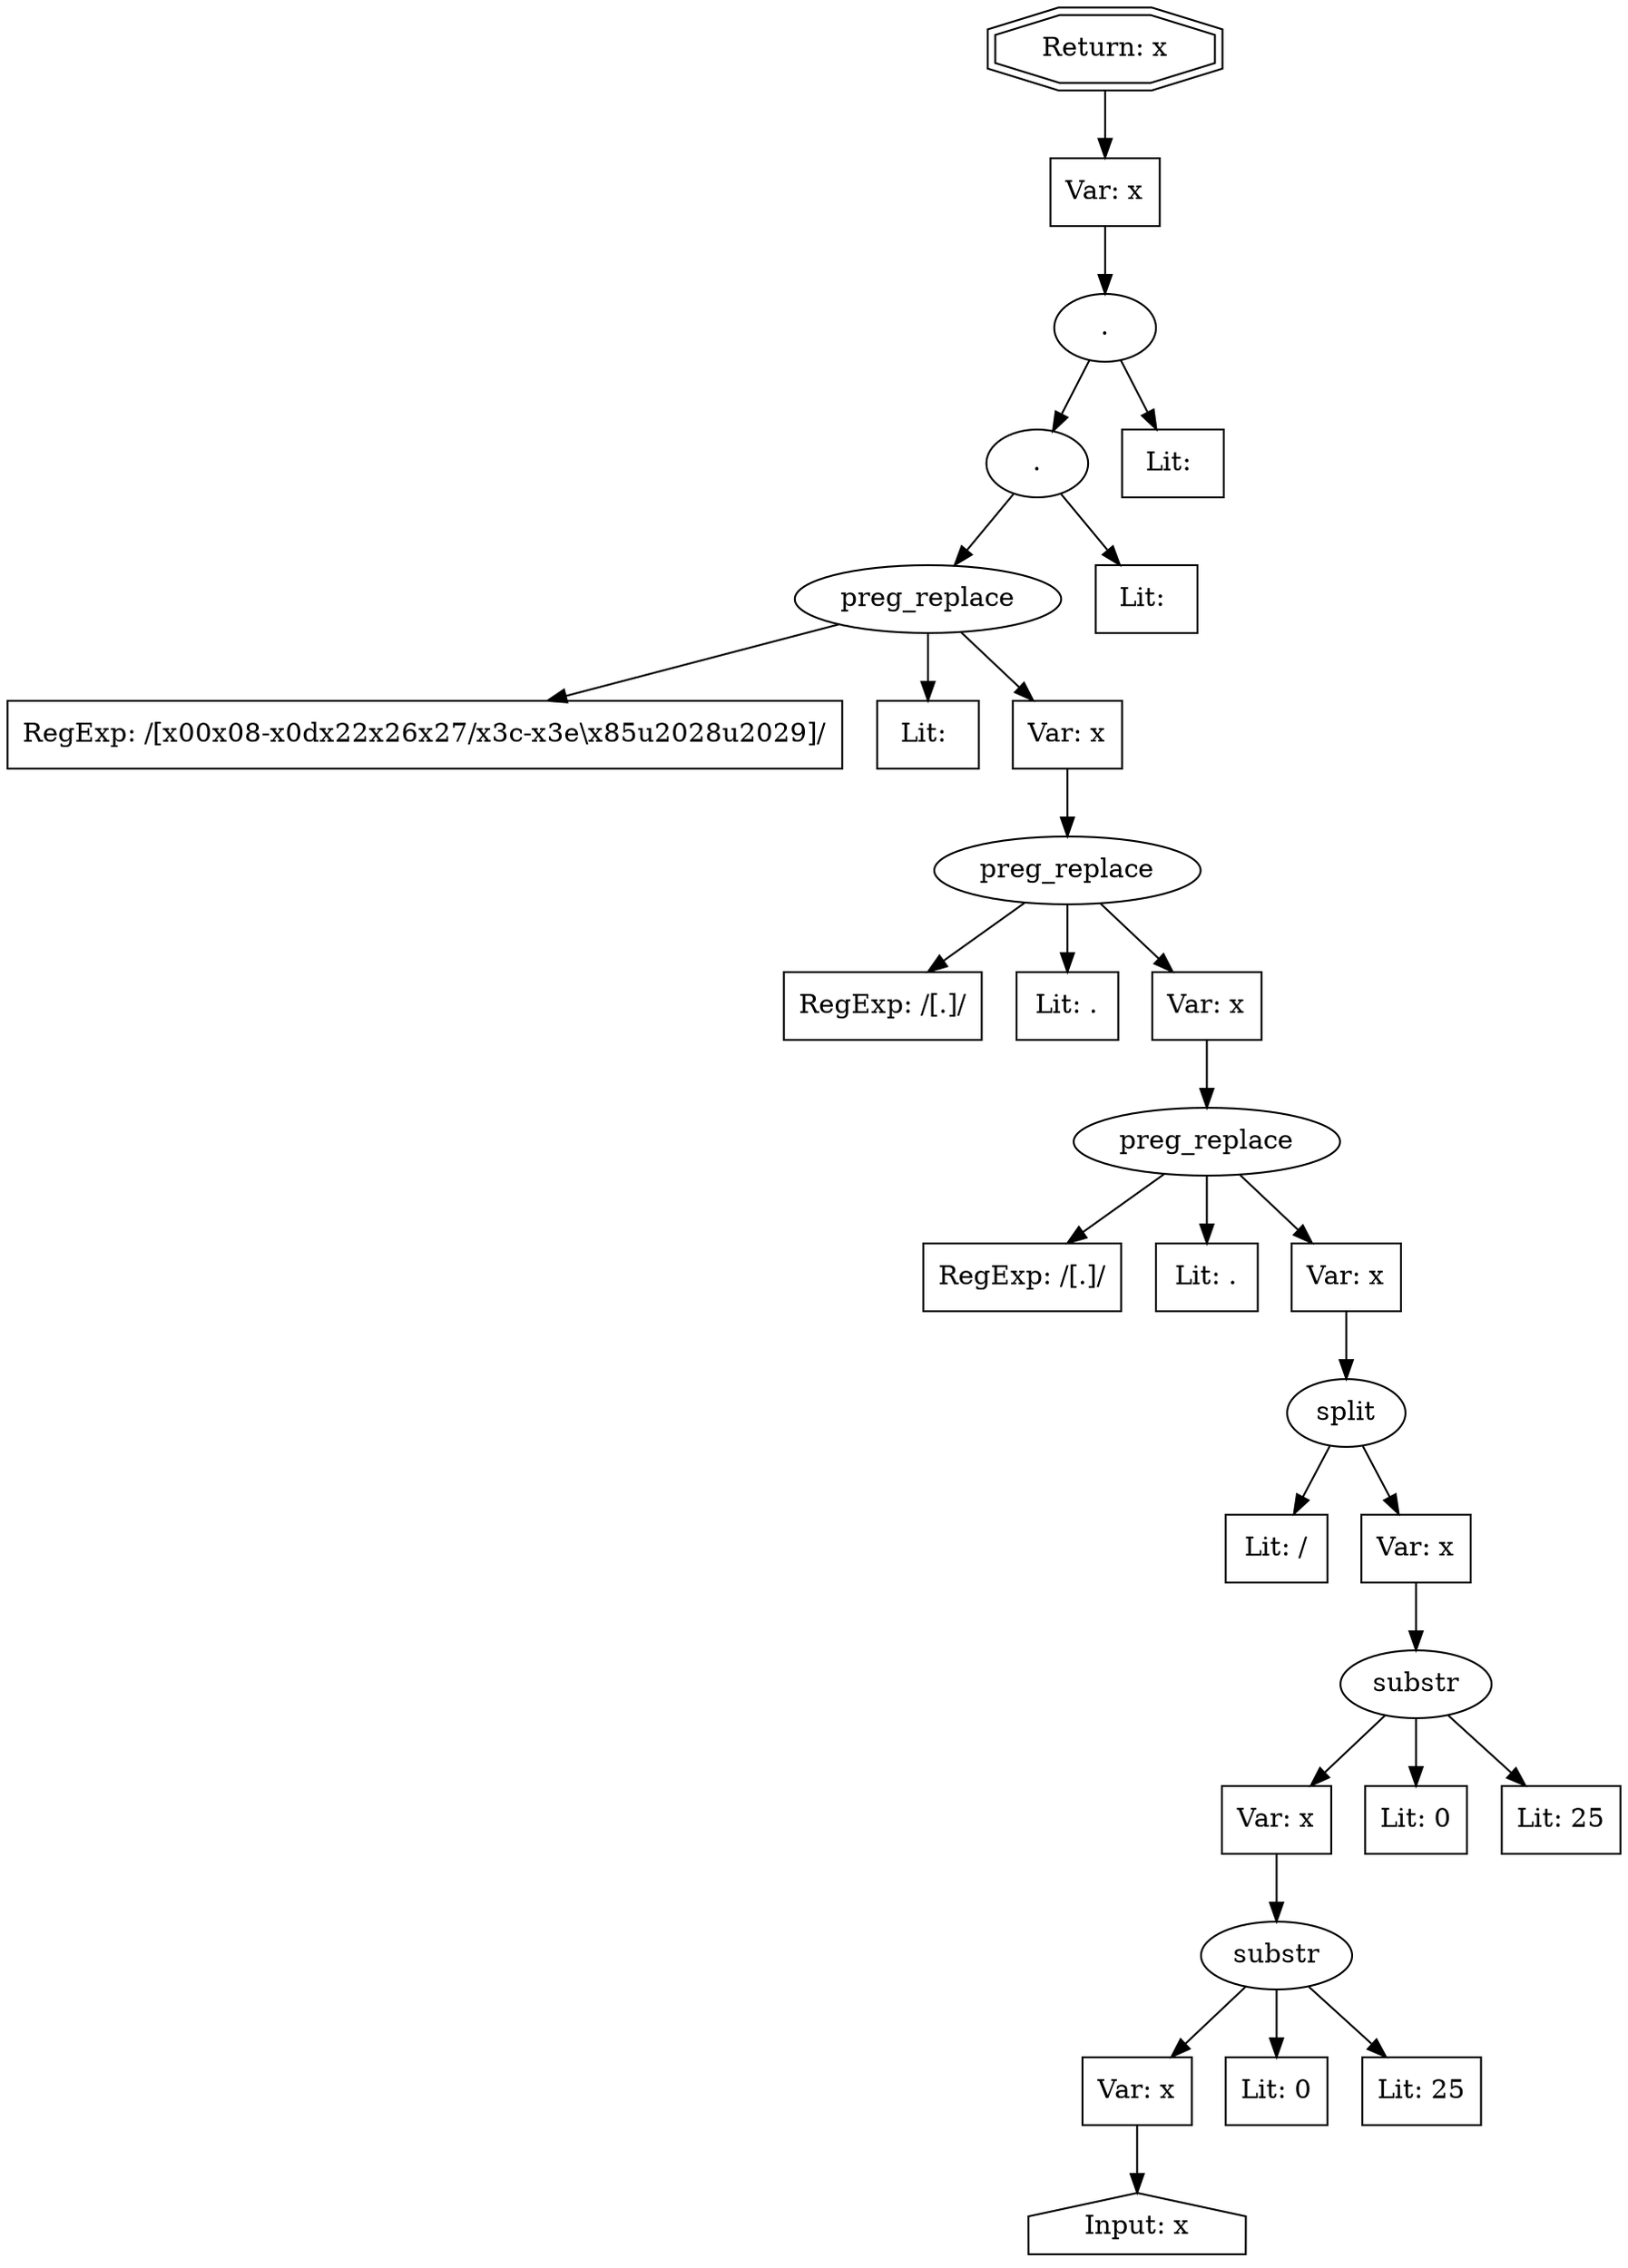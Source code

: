 // Finding: 14c2f5ac-6321-4a57-b8fb-83afe8c28dcb
// Finding.url: https://example21.com/research/#";};});taintfoxLog('a0e613fccfa146fb97369bb159b52304')//
// Finding.parentloc: https://example21.com/research/#";};});taintfoxLog('a0e613fccfa146fb97369bb159b52304')//
// Finding.domain: example21.com
// Finding.base_domain: example21.com
// Finding.source: location.href
// Finding.sink: eval
// Sanitizer.score: 56
// Sanitizer.name: Td
// Sanitizer.location: https://www.example22.com/gtm.js?id=GTM-W5SR4XD - Td:2534:58
// Finding.begin: 122
// Finding.end: 125
// Finding.original_uuid: 1cab9b0e-925c-4565-89e7-ab03f352e5a5
// Finding.TwentyFiveMillionFlowsId: 1588107044
// Finding.script: https://www.example22.com/gtm.js?id=GTM-W5SR4XD
// Finding.line: 3
// Exploit.uuid: a0e613fc-cfa1-46fb-9736-9bb159b52304
// Exploit.success: false
// Exploit.status: validated
// Exploit.method: C
// Exploit.type: js
// Exploit.token: Literal
// Exploit.content: =; Path=/; Expires=Thu, 01 Jan 1970 00:00:01 GMT;Domain=example21.com
// Exploit.quote_type: None
// Exploit.tag: None
// Exploit.break_out: ";};});
// Exploit.break_in: //
// Exploit.payload: ";};});taintfoxLog(1)//
// Exploit.begin_taint_url: 8
// Exploit.end_taint_url: 11
// Exploit.replace_begin_url: 25
// Exploit.replace_end_url: 25
// Exploit.replace_begin_param: 121
// Exploit.replace_end_param: 121
// Issues.LargestEncodeAttrStringChain: 0
// Issues.LargestTextFragmentEncodeChainLength: 0
// Issues.HasApproximation: true
// Issues.HasMissingImplementation: false
// Issues.HasInfiniteRegexWithFunctionReplacer: false
// Issues.MergedSplitAndJoins: true
// Issues.HasUrlInRhsOfReplace: false
// Issues.HasUrlInLhsOfReplace: false
// Issues.HasCookieValueInLhsOfreplace: false
// Issues.HasCookieValueInRhsOfreplace: false
// Issues.HasCookieValueInMatchPattern: false
// Issues.HasCookieValueInExecPattern: false
// Issues.RemovedLRConcats: false
// Issues.RemovedReplaceArtifacts: false
// Issues.HasUrlInMatchPattern: false
// Issues.HasUrlInExecPattern: false
// Issues.RemovedNOPreplaces: false
// Issues.Known_sanitizer: false
// DepGraph.hash: 1157172503
// DepGraph.sanitizer_hash: 744273142
// Merged split and join statements 
// Merged split and join statements 
// Approximated Implementation for: replace([\x00\x08-\x0d\x22\x26\x27\/\x3c-\x3e\\\x85\u2028\u2029]/g: 1, s: 0, u: 0, m: 0, i: 0 [escapes(<: 1, >: 1, &: 1, ": 1, ': 1, /: 1, \: 1, =: 1), function_rhs: true], 'function(a){return ud[a]}') - Other Exception: ReferenceError: ud is not defined 
digraph cfg {
n0 [shape=house, label="Input: x"];
n1 [shape=ellipse, label="substr"];
n2 [shape=box, label="Var: x"];
n3 [shape=box, label="Lit: 0"];
n4 [shape=box, label="Lit: 25"];
n5 [shape=ellipse, label="substr"];
n6 [shape=box, label="Var: x"];
n7 [shape=box, label="Lit: 0"];
n8 [shape=box, label="Lit: 25"];
n9 [shape=ellipse, label="split"];
n10 [shape=box, label="Lit: /"];
n11 [shape=box, label="Var: x"];
n12 [shape=ellipse, label="preg_replace"];
n13 [shape=box, label="RegExp: /[.]/"];
n14 [shape=box, label="Lit: ."];
n15 [shape=box, label="Var: x"];
n16 [shape=ellipse, label="preg_replace"];
n17 [shape=box, label="RegExp: /[.]/"];
n18 [shape=box, label="Lit: ."];
n19 [shape=box, label="Var: x"];
n20 [shape=ellipse, label="preg_replace"];
n21 [shape=box, label="RegExp: /[\x00\x08-\x0d\x22\x26\x27\/\x3c-\x3e\\\x85\u2028\u2029]/"];
n22 [shape=box, label="Lit: "];
n23 [shape=box, label="Var: x"];
n24 [shape=ellipse, label="."];
n25 [shape=box, label="Lit: "];
n26 [shape=ellipse, label="."];
n27 [shape=box, label="Lit: "];
n28 [shape=box, label="Var: x"];
n29 [shape=doubleoctagon, label="Return: x"];
n2 -> n0;
n1 -> n2;
n1 -> n3;
n1 -> n4;
n6 -> n1;
n5 -> n6;
n5 -> n7;
n5 -> n8;
n11 -> n5;
n9 -> n10;
n9 -> n11;
n15 -> n9;
n12 -> n13;
n12 -> n14;
n12 -> n15;
n19 -> n12;
n16 -> n17;
n16 -> n18;
n16 -> n19;
n23 -> n16;
n20 -> n21;
n20 -> n22;
n20 -> n23;
n24 -> n25;
n24 -> n20;
n26 -> n24;
n26 -> n27;
n28 -> n26;
n29 -> n28;
}